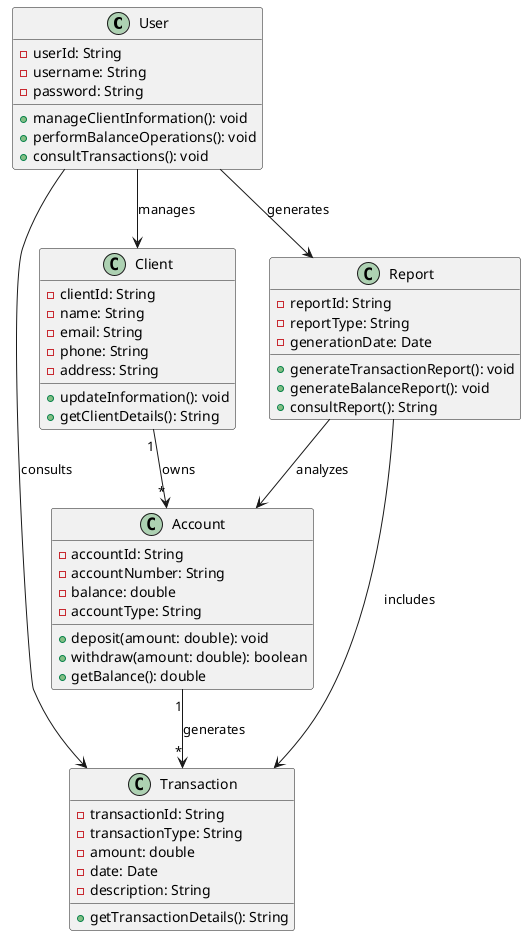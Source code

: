 @startuml
class User {
    - userId: String
    - username: String
    - password: String
    + manageClientInformation(): void
    + performBalanceOperations(): void
    + consultTransactions(): void
}

class Client {
    - clientId: String
    - name: String
    - email: String
    - phone: String
    - address: String
    + updateInformation(): void
    + getClientDetails(): String
}

class Account {
    - accountId: String
    - accountNumber: String
    - balance: double
    - accountType: String
    + deposit(amount: double): void
    + withdraw(amount: double): boolean
    + getBalance(): double
}

class Transaction {
    - transactionId: String
    - transactionType: String
    - amount: double
    - date: Date
    - description: String
    + getTransactionDetails(): String
}

class Report {
    - reportId: String
    - reportType: String
    - generationDate: Date
    + generateTransactionReport(): void
    + generateBalanceReport(): void
    + consultReport(): String
}

User --> Client : manages
Client "1" --> "*" Account : owns
Account "1" --> "*" Transaction : generates
User --> Transaction : consults
User --> Report : generates
Report --> Transaction : includes
Report --> Account : analyzes
@enduml